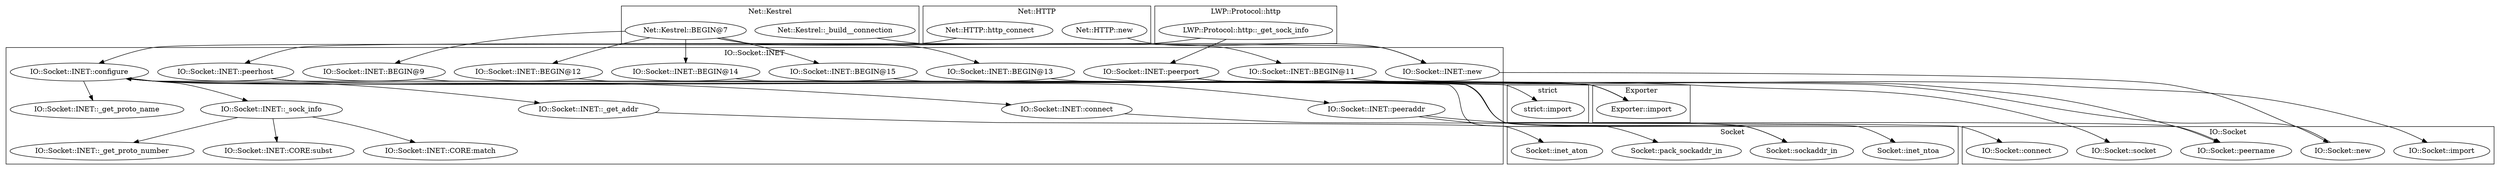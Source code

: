 digraph {
graph [overlap=false]
subgraph cluster_IO_Socket_INET {
	label="IO::Socket::INET";
	"IO::Socket::INET::_get_proto_name";
	"IO::Socket::INET::_get_proto_number";
	"IO::Socket::INET::_get_addr";
	"IO::Socket::INET::BEGIN@9";
	"IO::Socket::INET::CORE:subst";
	"IO::Socket::INET::BEGIN@15";
	"IO::Socket::INET::BEGIN@14";
	"IO::Socket::INET::new";
	"IO::Socket::INET::BEGIN@11";
	"IO::Socket::INET::BEGIN@13";
	"IO::Socket::INET::BEGIN@12";
	"IO::Socket::INET::configure";
	"IO::Socket::INET::CORE:match";
	"IO::Socket::INET::peeraddr";
	"IO::Socket::INET::_sock_info";
	"IO::Socket::INET::peerport";
	"IO::Socket::INET::peerhost";
	"IO::Socket::INET::connect";
}
subgraph cluster_Socket {
	label="Socket";
	"Socket::pack_sockaddr_in";
	"Socket::inet_ntoa";
	"Socket::sockaddr_in";
	"Socket::inet_aton";
}
subgraph cluster_Net_Kestrel {
	label="Net::Kestrel";
	"Net::Kestrel::BEGIN@7";
	"Net::Kestrel::_build__connection";
}
subgraph cluster_strict {
	label="strict";
	"strict::import";
}
subgraph cluster_Net_HTTP {
	label="Net::HTTP";
	"Net::HTTP::new";
	"Net::HTTP::http_connect";
}
subgraph cluster_Exporter {
	label="Exporter";
	"Exporter::import";
}
subgraph cluster_IO_Socket {
	label="IO::Socket";
	"IO::Socket::new";
	"IO::Socket::socket";
	"IO::Socket::connect";
	"IO::Socket::import";
	"IO::Socket::peername";
}
subgraph cluster_LWP_Protocol_http {
	label="LWP::Protocol::http";
	"LWP::Protocol::http::_get_sock_info";
}
"IO::Socket::INET::BEGIN@14" -> "Exporter::import";
"IO::Socket::INET::BEGIN@12" -> "Exporter::import";
"IO::Socket::INET::BEGIN@15" -> "Exporter::import";
"IO::Socket::INET::BEGIN@13" -> "Exporter::import";
"Net::HTTP::new" -> "IO::Socket::INET::new";
"Net::Kestrel::_build__connection" -> "IO::Socket::INET::new";
"IO::Socket::INET::_get_addr" -> "Socket::inet_aton";
"IO::Socket::INET::peerhost" -> "Socket::inet_ntoa";
"Net::Kestrel::BEGIN@7" -> "IO::Socket::INET::BEGIN@11";
"IO::Socket::INET::_sock_info" -> "IO::Socket::INET::CORE:match";
"IO::Socket::INET::peerhost" -> "IO::Socket::INET::peeraddr";
"IO::Socket::INET::_sock_info" -> "IO::Socket::INET::CORE:subst";
"IO::Socket::INET::configure" -> "Socket::pack_sockaddr_in";
"IO::Socket::INET::configure" -> "IO::Socket::INET::connect";
"IO::Socket::INET::configure" -> "IO::Socket::INET::_get_addr";
"Net::Kestrel::BEGIN@7" -> "IO::Socket::INET::BEGIN@13";
"IO::Socket::INET::BEGIN@9" -> "strict::import";
"Net::Kestrel::BEGIN@7" -> "IO::Socket::INET::BEGIN@14";
"Net::Kestrel::BEGIN@7" -> "IO::Socket::INET::BEGIN@12";
"IO::Socket::INET::new" -> "IO::Socket::new";
"IO::Socket::INET::configure" -> "IO::Socket::socket";
"IO::Socket::INET::_sock_info" -> "IO::Socket::INET::_get_proto_number";
"LWP::Protocol::http::_get_sock_info" -> "IO::Socket::INET::peerport";
"Net::Kestrel::BEGIN@7" -> "IO::Socket::INET::BEGIN@9";
"IO::Socket::INET::BEGIN@11" -> "IO::Socket::import";
"IO::Socket::INET::peerport" -> "Socket::sockaddr_in";
"IO::Socket::INET::peeraddr" -> "Socket::sockaddr_in";
"LWP::Protocol::http::_get_sock_info" -> "IO::Socket::INET::peerhost";
"Net::Kestrel::BEGIN@7" -> "IO::Socket::INET::BEGIN@15";
"IO::Socket::INET::configure" -> "IO::Socket::INET::_get_proto_name";
"IO::Socket::new" -> "IO::Socket::INET::configure";
"Net::HTTP::http_connect" -> "IO::Socket::INET::configure";
"IO::Socket::INET::configure" -> "IO::Socket::INET::_sock_info";
"IO::Socket::INET::peerport" -> "IO::Socket::peername";
"IO::Socket::INET::peeraddr" -> "IO::Socket::peername";
"IO::Socket::INET::connect" -> "IO::Socket::connect";
}

